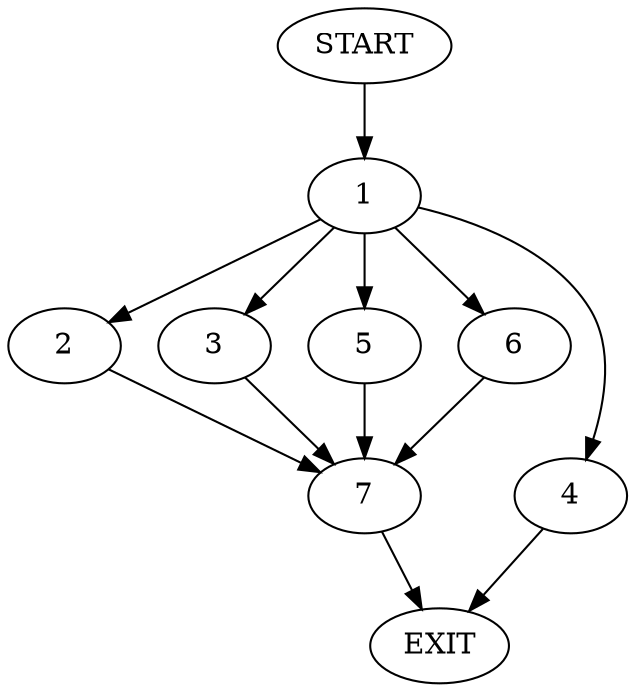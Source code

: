 digraph {
0 [label="START"]
8 [label="EXIT"]
0 -> 1
1 -> 2
1 -> 3
1 -> 4
1 -> 5
1 -> 6
2 -> 7
3 -> 7
6 -> 7
4 -> 8
5 -> 7
7 -> 8
}
